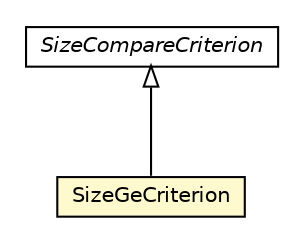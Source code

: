 #!/usr/local/bin/dot
#
# Class diagram 
# Generated by UMLGraph version R5_6_6-8-g8d7759 (http://www.umlgraph.org/)
#

digraph G {
	edge [fontname="Helvetica",fontsize=10,labelfontname="Helvetica",labelfontsize=10];
	node [fontname="Helvetica",fontsize=10,shape=plaintext];
	nodesep=0.25;
	ranksep=0.5;
	// org.dayatang.domain.internal.SizeGeCriterion
	c85457 [label=<<table title="org.dayatang.domain.internal.SizeGeCriterion" border="0" cellborder="1" cellspacing="0" cellpadding="2" port="p" bgcolor="lemonChiffon" href="./SizeGeCriterion.html">
		<tr><td><table border="0" cellspacing="0" cellpadding="1">
<tr><td align="center" balign="center"> SizeGeCriterion </td></tr>
		</table></td></tr>
		</table>>, URL="./SizeGeCriterion.html", fontname="Helvetica", fontcolor="black", fontsize=10.0];
	// org.dayatang.domain.internal.SizeCompareCriterion
	c85459 [label=<<table title="org.dayatang.domain.internal.SizeCompareCriterion" border="0" cellborder="1" cellspacing="0" cellpadding="2" port="p" href="./SizeCompareCriterion.html">
		<tr><td><table border="0" cellspacing="0" cellpadding="1">
<tr><td align="center" balign="center"><font face="Helvetica-Oblique"> SizeCompareCriterion </font></td></tr>
		</table></td></tr>
		</table>>, URL="./SizeCompareCriterion.html", fontname="Helvetica", fontcolor="black", fontsize=10.0];
	//org.dayatang.domain.internal.SizeGeCriterion extends org.dayatang.domain.internal.SizeCompareCriterion
	c85459:p -> c85457:p [dir=back,arrowtail=empty];
}

